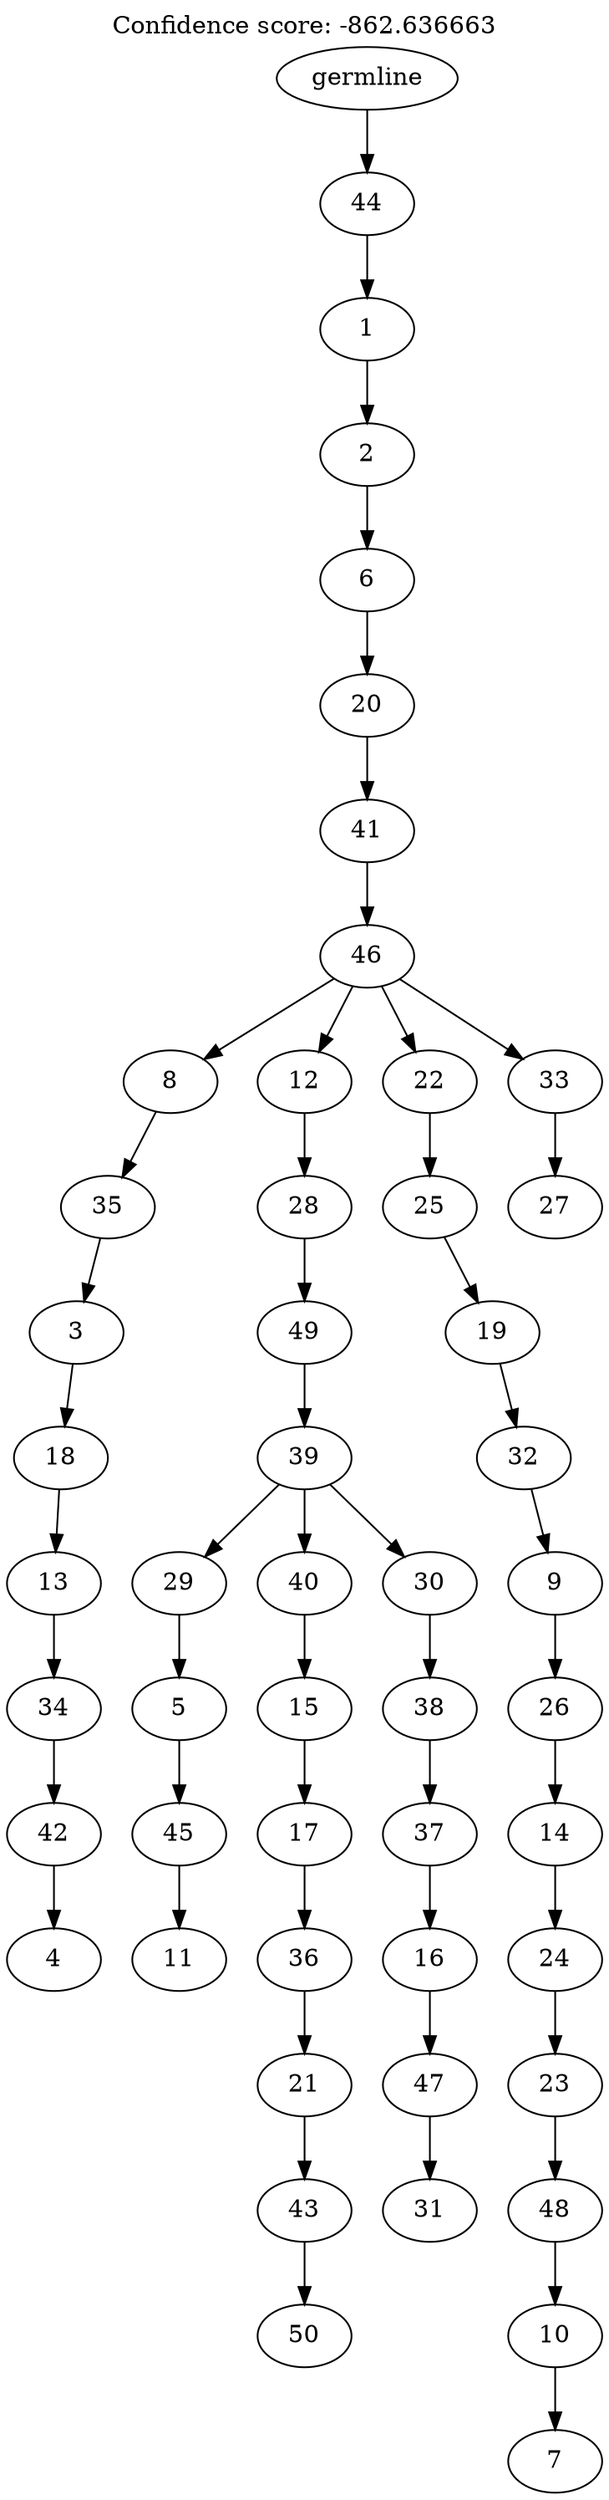 digraph g {
	"49" -> "50";
	"50" [label="4"];
	"48" -> "49";
	"49" [label="42"];
	"47" -> "48";
	"48" [label="34"];
	"46" -> "47";
	"47" [label="13"];
	"45" -> "46";
	"46" [label="18"];
	"44" -> "45";
	"45" [label="3"];
	"43" -> "44";
	"44" [label="35"];
	"41" -> "42";
	"42" [label="11"];
	"40" -> "41";
	"41" [label="45"];
	"39" -> "40";
	"40" [label="5"];
	"37" -> "38";
	"38" [label="50"];
	"36" -> "37";
	"37" [label="43"];
	"35" -> "36";
	"36" [label="21"];
	"34" -> "35";
	"35" [label="36"];
	"33" -> "34";
	"34" [label="17"];
	"32" -> "33";
	"33" [label="15"];
	"30" -> "31";
	"31" [label="31"];
	"29" -> "30";
	"30" [label="47"];
	"28" -> "29";
	"29" [label="16"];
	"27" -> "28";
	"28" [label="37"];
	"26" -> "27";
	"27" [label="38"];
	"25" -> "26";
	"26" [label="30"];
	"25" -> "32";
	"32" [label="40"];
	"25" -> "39";
	"39" [label="29"];
	"24" -> "25";
	"25" [label="39"];
	"23" -> "24";
	"24" [label="49"];
	"22" -> "23";
	"23" [label="28"];
	"20" -> "21";
	"21" [label="7"];
	"19" -> "20";
	"20" [label="10"];
	"18" -> "19";
	"19" [label="48"];
	"17" -> "18";
	"18" [label="23"];
	"16" -> "17";
	"17" [label="24"];
	"15" -> "16";
	"16" [label="14"];
	"14" -> "15";
	"15" [label="26"];
	"13" -> "14";
	"14" [label="9"];
	"12" -> "13";
	"13" [label="32"];
	"11" -> "12";
	"12" [label="19"];
	"10" -> "11";
	"11" [label="25"];
	"8" -> "9";
	"9" [label="27"];
	"7" -> "8";
	"8" [label="33"];
	"7" -> "10";
	"10" [label="22"];
	"7" -> "22";
	"22" [label="12"];
	"7" -> "43";
	"43" [label="8"];
	"6" -> "7";
	"7" [label="46"];
	"5" -> "6";
	"6" [label="41"];
	"4" -> "5";
	"5" [label="20"];
	"3" -> "4";
	"4" [label="6"];
	"2" -> "3";
	"3" [label="2"];
	"1" -> "2";
	"2" [label="1"];
	"0" -> "1";
	"1" [label="44"];
	"0" [label="germline"];
	labelloc="t";
	label="Confidence score: -862.636663";
}
